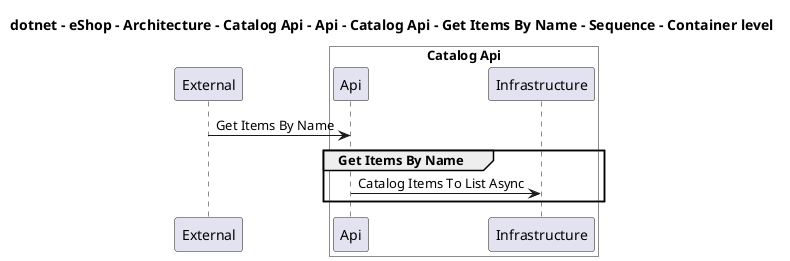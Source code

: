@startuml

title dotnet - eShop - Architecture - Catalog Api - Api - Catalog Api - Get Items By Name - Sequence - Container level

participant "External" as C4InterFlow.SoftwareSystems.ExternalSystem

box "Catalog Api" #White
    participant "Api" as dotnet.eShop.Architecture.SoftwareSystems.CatalogApi.Containers.Api
    participant "Infrastructure" as dotnet.eShop.Architecture.SoftwareSystems.CatalogApi.Containers.Infrastructure
end box


C4InterFlow.SoftwareSystems.ExternalSystem -> dotnet.eShop.Architecture.SoftwareSystems.CatalogApi.Containers.Api : Get Items By Name
group Get Items By Name
dotnet.eShop.Architecture.SoftwareSystems.CatalogApi.Containers.Api -> dotnet.eShop.Architecture.SoftwareSystems.CatalogApi.Containers.Infrastructure : Catalog Items To List Async
end


@enduml
